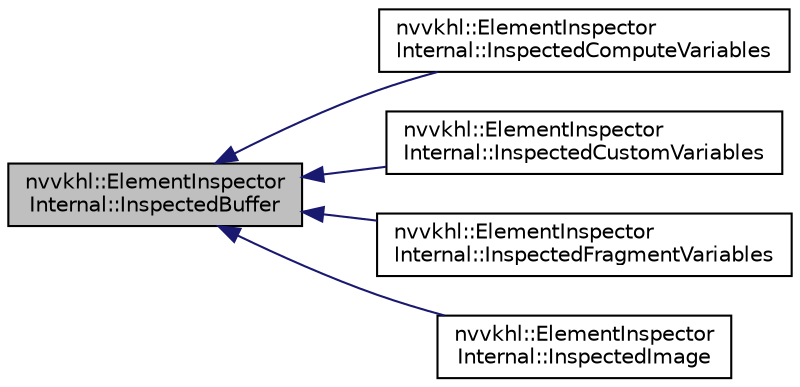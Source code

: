 digraph "nvvkhl::ElementInspectorInternal::InspectedBuffer"
{
 // LATEX_PDF_SIZE
  edge [fontname="Helvetica",fontsize="10",labelfontname="Helvetica",labelfontsize="10"];
  node [fontname="Helvetica",fontsize="10",shape=record];
  rankdir="LR";
  Node1 [label="nvvkhl::ElementInspector\lInternal::InspectedBuffer",height=0.2,width=0.4,color="black", fillcolor="grey75", style="filled", fontcolor="black",tooltip=" "];
  Node1 -> Node2 [dir="back",color="midnightblue",fontsize="10",style="solid",fontname="Helvetica"];
  Node2 [label="nvvkhl::ElementInspector\lInternal::InspectedComputeVariables",height=0.2,width=0.4,color="black", fillcolor="white", style="filled",URL="$structnvvkhl_1_1_element_inspector_internal_1_1_inspected_compute_variables.html",tooltip=" "];
  Node1 -> Node3 [dir="back",color="midnightblue",fontsize="10",style="solid",fontname="Helvetica"];
  Node3 [label="nvvkhl::ElementInspector\lInternal::InspectedCustomVariables",height=0.2,width=0.4,color="black", fillcolor="white", style="filled",URL="$structnvvkhl_1_1_element_inspector_internal_1_1_inspected_custom_variables.html",tooltip=" "];
  Node1 -> Node4 [dir="back",color="midnightblue",fontsize="10",style="solid",fontname="Helvetica"];
  Node4 [label="nvvkhl::ElementInspector\lInternal::InspectedFragmentVariables",height=0.2,width=0.4,color="black", fillcolor="white", style="filled",URL="$structnvvkhl_1_1_element_inspector_internal_1_1_inspected_fragment_variables.html",tooltip=" "];
  Node1 -> Node5 [dir="back",color="midnightblue",fontsize="10",style="solid",fontname="Helvetica"];
  Node5 [label="nvvkhl::ElementInspector\lInternal::InspectedImage",height=0.2,width=0.4,color="black", fillcolor="white", style="filled",URL="$structnvvkhl_1_1_element_inspector_internal_1_1_inspected_image.html",tooltip=" "];
}
